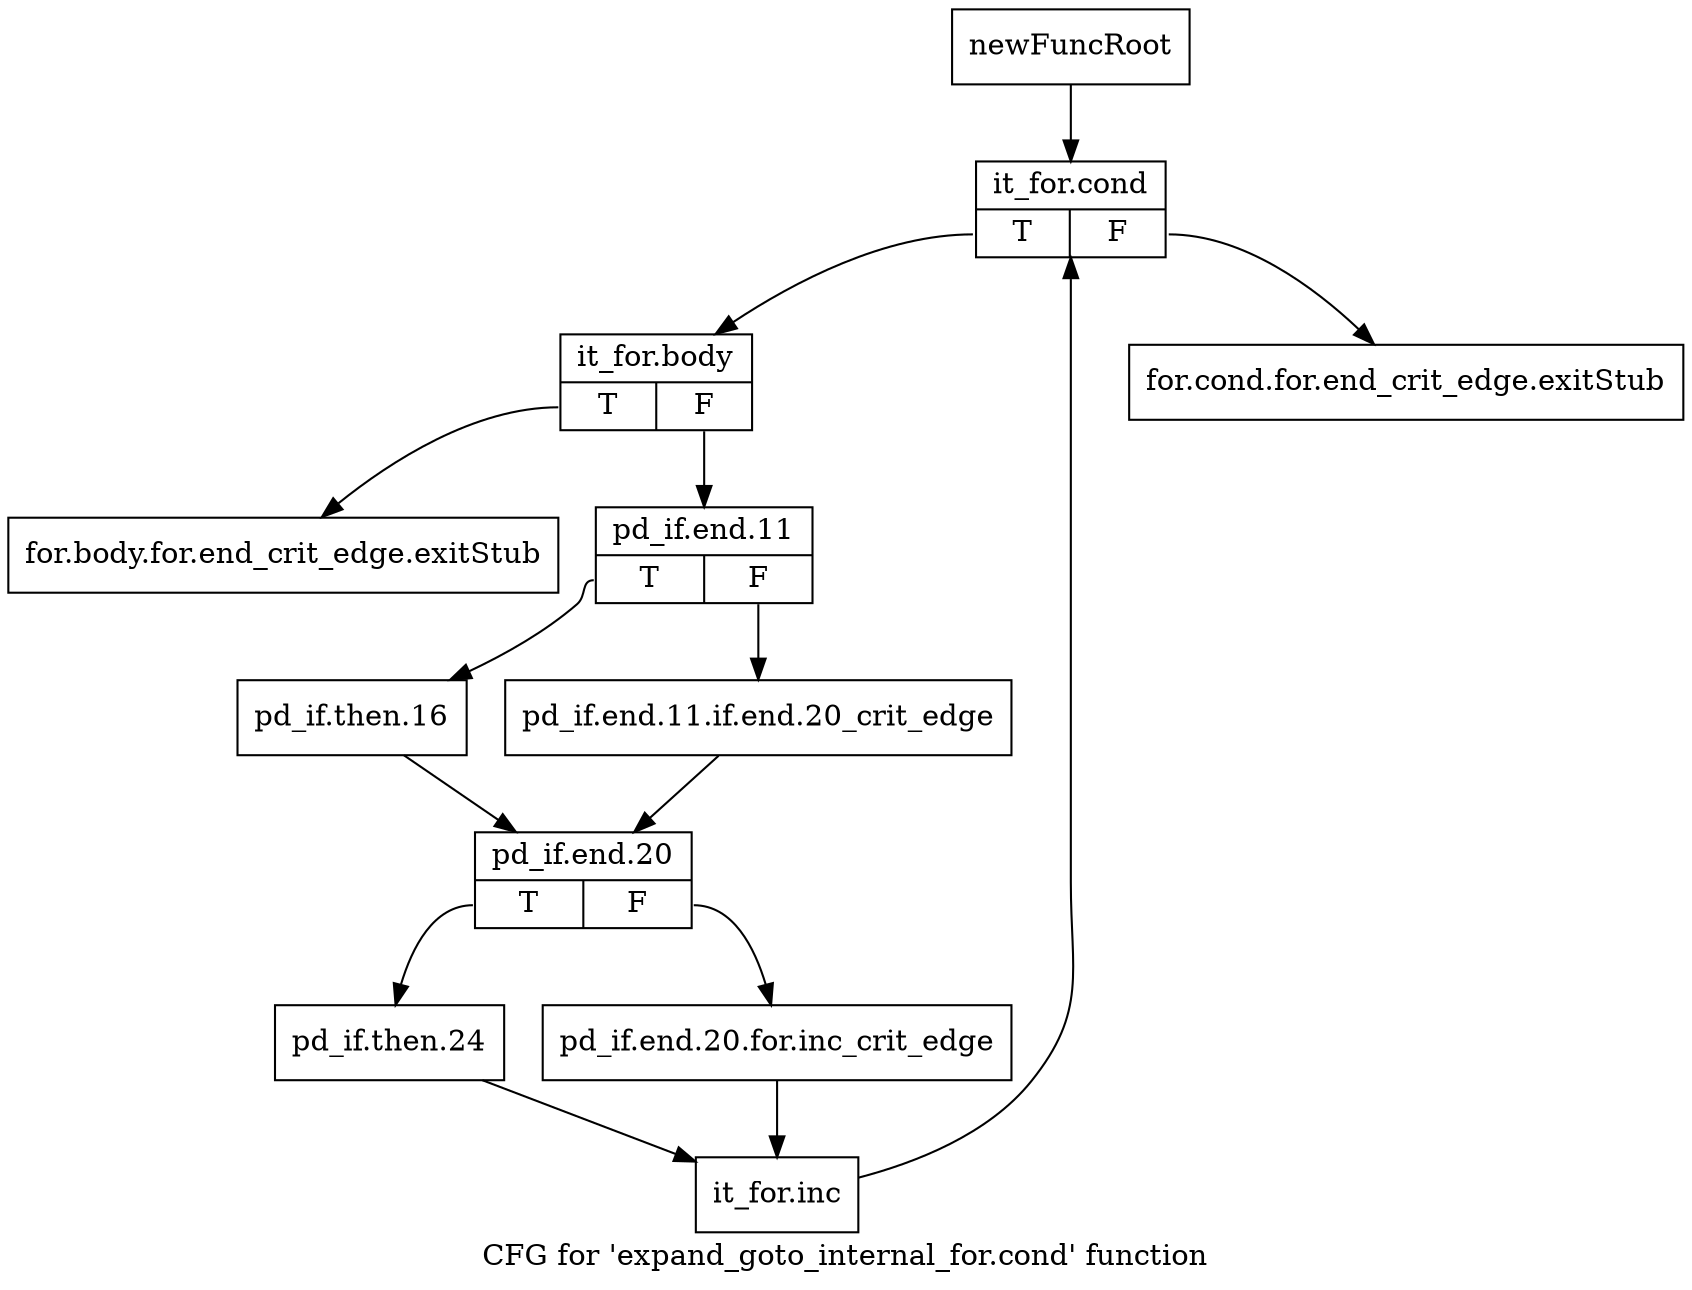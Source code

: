 digraph "CFG for 'expand_goto_internal_for.cond' function" {
	label="CFG for 'expand_goto_internal_for.cond' function";

	Node0xc3f8f80 [shape=record,label="{newFuncRoot}"];
	Node0xc3f8f80 -> Node0xc3f9070;
	Node0xc3f8fd0 [shape=record,label="{for.cond.for.end_crit_edge.exitStub}"];
	Node0xc3f9020 [shape=record,label="{for.body.for.end_crit_edge.exitStub}"];
	Node0xc3f9070 [shape=record,label="{it_for.cond|{<s0>T|<s1>F}}"];
	Node0xc3f9070:s0 -> Node0xc3f90c0;
	Node0xc3f9070:s1 -> Node0xc3f8fd0;
	Node0xc3f90c0 [shape=record,label="{it_for.body|{<s0>T|<s1>F}}"];
	Node0xc3f90c0:s0 -> Node0xc3f9020;
	Node0xc3f90c0:s1 -> Node0xc3f9110;
	Node0xc3f9110 [shape=record,label="{pd_if.end.11|{<s0>T|<s1>F}}"];
	Node0xc3f9110:s0 -> Node0xc3f91b0;
	Node0xc3f9110:s1 -> Node0xc3f9160;
	Node0xc3f9160 [shape=record,label="{pd_if.end.11.if.end.20_crit_edge}"];
	Node0xc3f9160 -> Node0xc3fa2f0;
	Node0xc3f91b0 [shape=record,label="{pd_if.then.16}"];
	Node0xc3f91b0 -> Node0xc3fa2f0;
	Node0xc3fa2f0 [shape=record,label="{pd_if.end.20|{<s0>T|<s1>F}}"];
	Node0xc3fa2f0:s0 -> Node0xc3fa390;
	Node0xc3fa2f0:s1 -> Node0xc3fa340;
	Node0xc3fa340 [shape=record,label="{pd_if.end.20.for.inc_crit_edge}"];
	Node0xc3fa340 -> Node0xc3fa3e0;
	Node0xc3fa390 [shape=record,label="{pd_if.then.24}"];
	Node0xc3fa390 -> Node0xc3fa3e0;
	Node0xc3fa3e0 [shape=record,label="{it_for.inc}"];
	Node0xc3fa3e0 -> Node0xc3f9070;
}
